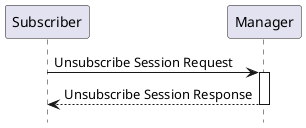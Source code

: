@startuml

hide footbox

participant "Subscriber" as Subscriber
participant "Manager" as Manager

Subscriber->Manager: Unsubscribe Session Request
activate Manager
Manager-->Subscriber: Unsubscribe Session Response
deactivate Manager

@enduml